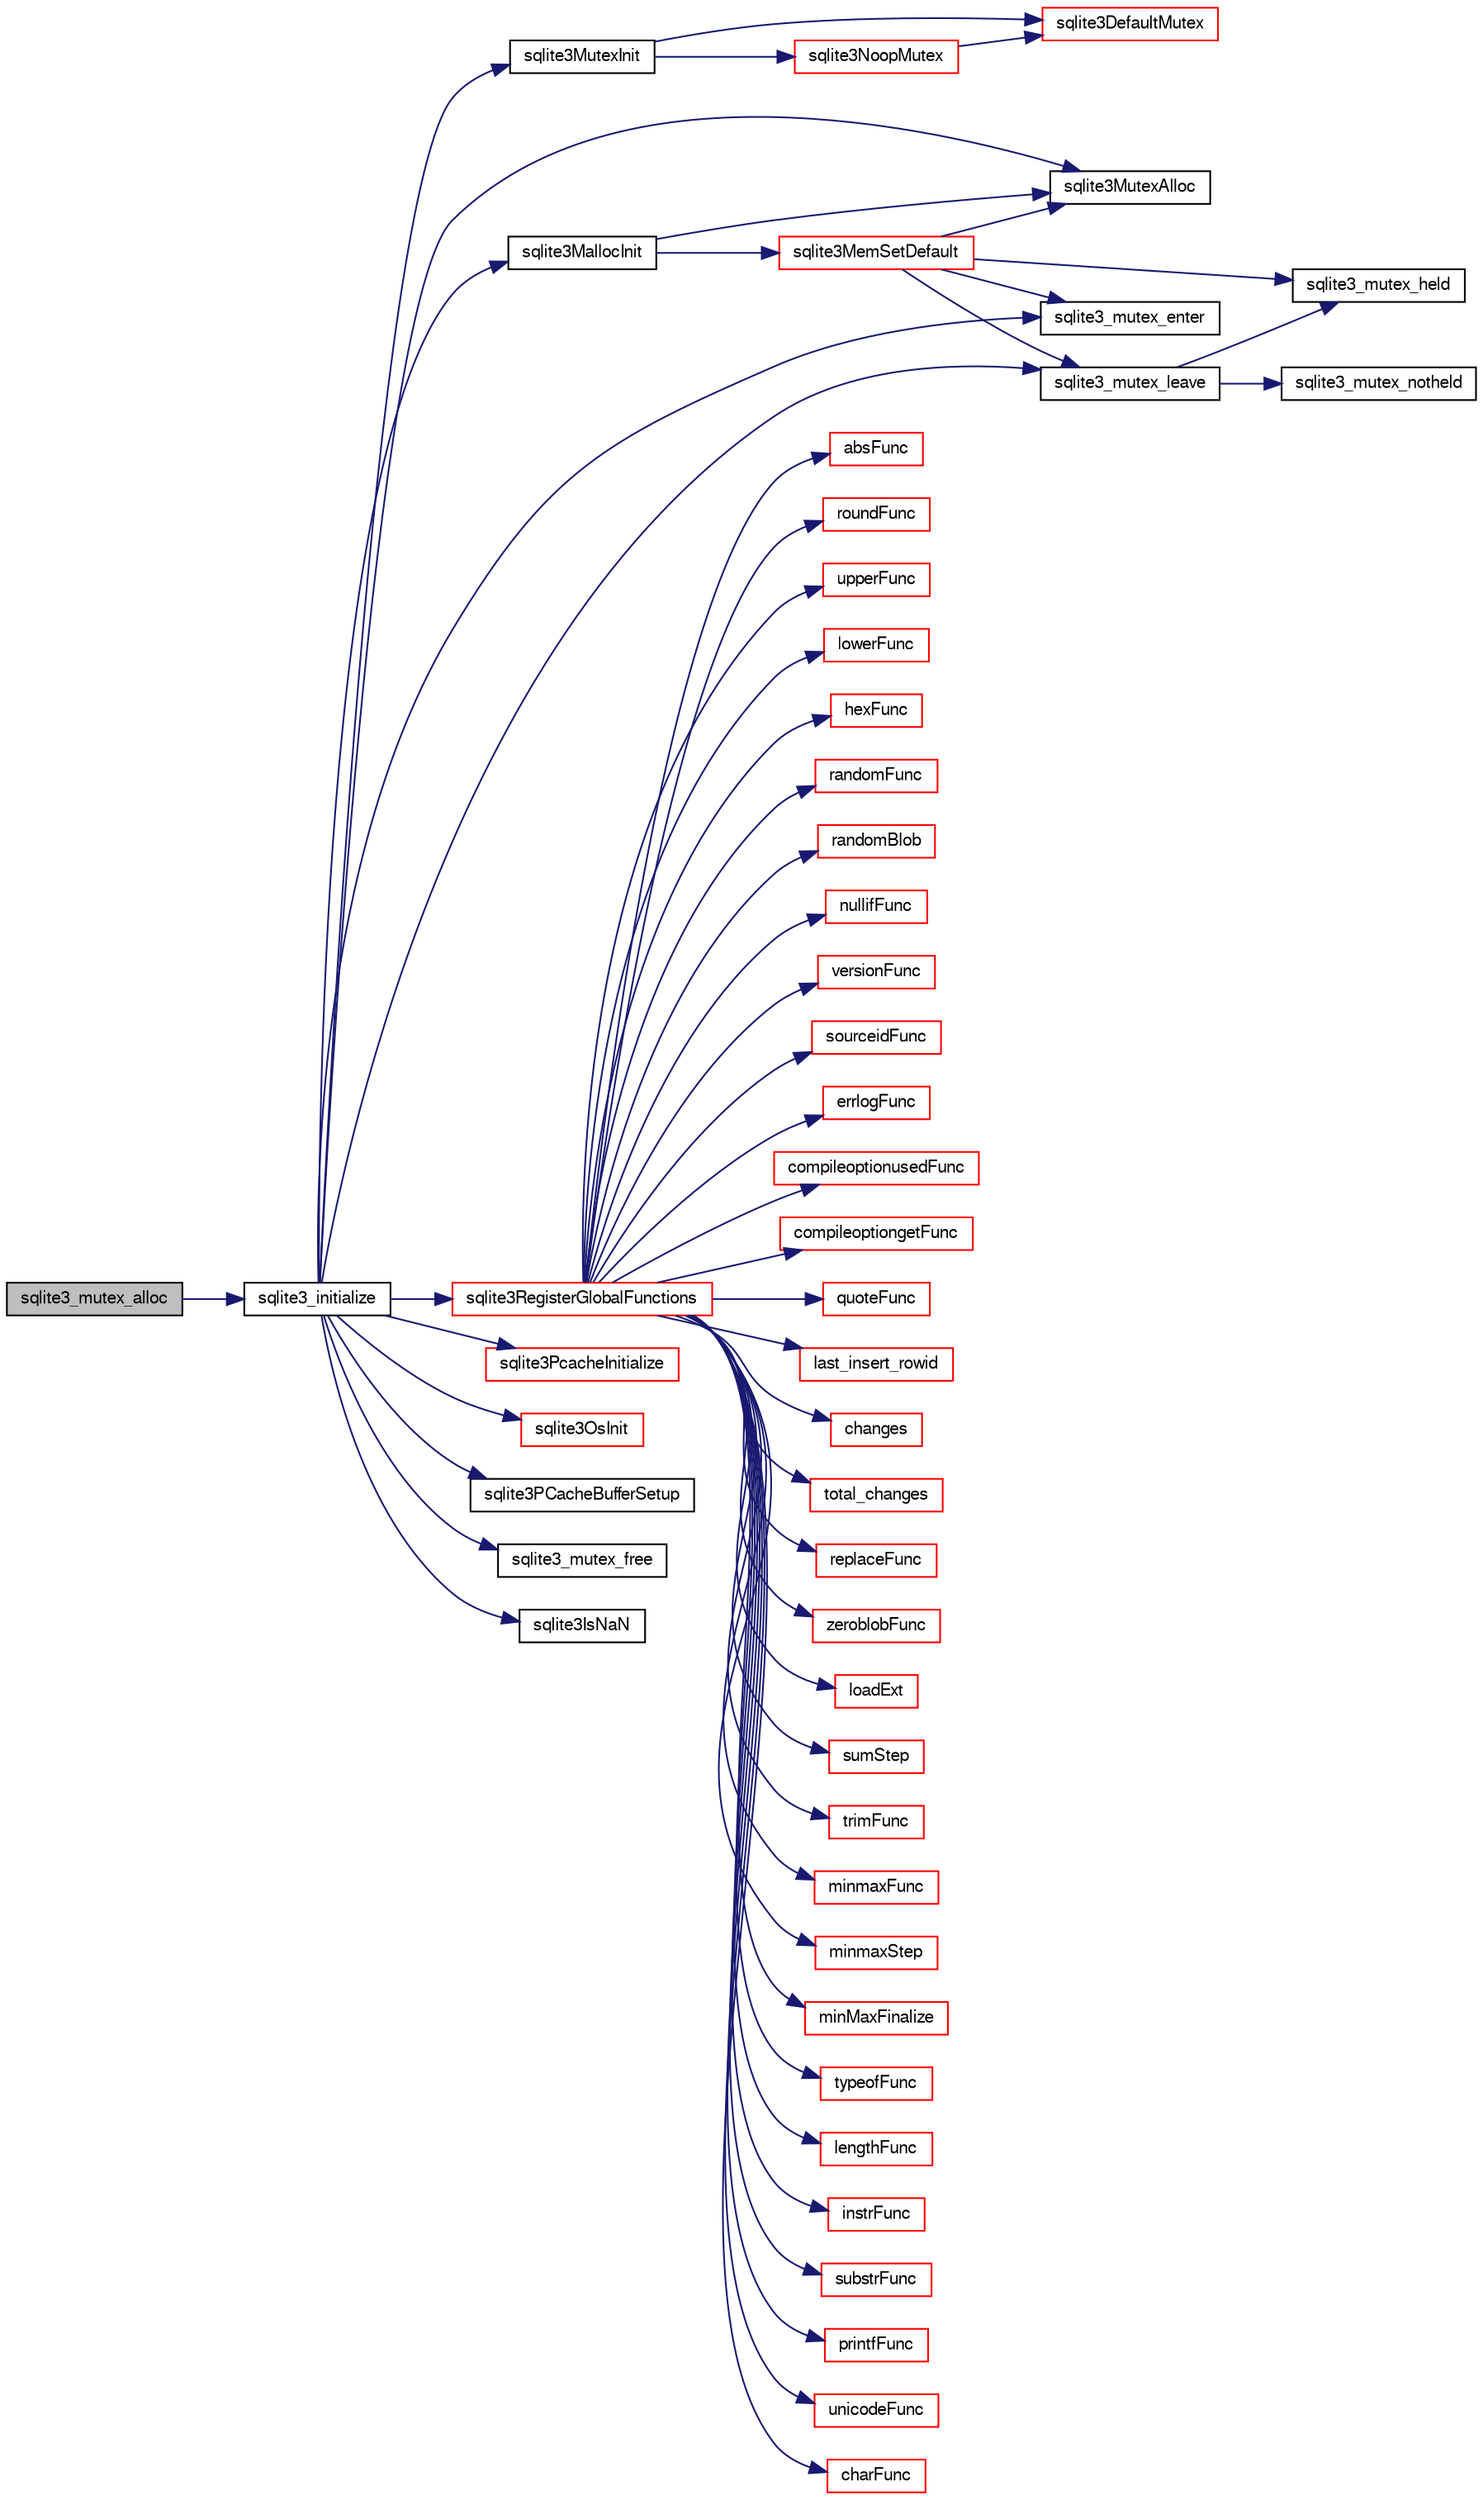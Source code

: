 digraph "sqlite3_mutex_alloc"
{
  edge [fontname="FreeSans",fontsize="10",labelfontname="FreeSans",labelfontsize="10"];
  node [fontname="FreeSans",fontsize="10",shape=record];
  rankdir="LR";
  Node44744 [label="sqlite3_mutex_alloc",height=0.2,width=0.4,color="black", fillcolor="grey75", style="filled", fontcolor="black"];
  Node44744 -> Node44745 [color="midnightblue",fontsize="10",style="solid",fontname="FreeSans"];
  Node44745 [label="sqlite3_initialize",height=0.2,width=0.4,color="black", fillcolor="white", style="filled",URL="$sqlite3_8c.html#ab0c0ee2d5d4cf8b28e9572296a8861df"];
  Node44745 -> Node44746 [color="midnightblue",fontsize="10",style="solid",fontname="FreeSans"];
  Node44746 [label="sqlite3MutexInit",height=0.2,width=0.4,color="black", fillcolor="white", style="filled",URL="$sqlite3_8c.html#a7906afcdd1cdb3d0007eb932398a1158"];
  Node44746 -> Node44747 [color="midnightblue",fontsize="10",style="solid",fontname="FreeSans"];
  Node44747 [label="sqlite3DefaultMutex",height=0.2,width=0.4,color="red", fillcolor="white", style="filled",URL="$sqlite3_8c.html#ac895a71e325f9b2f9b862f737c17aca8"];
  Node44746 -> Node44768 [color="midnightblue",fontsize="10",style="solid",fontname="FreeSans"];
  Node44768 [label="sqlite3NoopMutex",height=0.2,width=0.4,color="red", fillcolor="white", style="filled",URL="$sqlite3_8c.html#a09742cde9ef371d94f8201d2cdb543e4"];
  Node44768 -> Node44747 [color="midnightblue",fontsize="10",style="solid",fontname="FreeSans"];
  Node44745 -> Node44776 [color="midnightblue",fontsize="10",style="solid",fontname="FreeSans"];
  Node44776 [label="sqlite3MutexAlloc",height=0.2,width=0.4,color="black", fillcolor="white", style="filled",URL="$sqlite3_8c.html#a0e3f432ee581f6876b590e7ad7e84e19"];
  Node44745 -> Node44753 [color="midnightblue",fontsize="10",style="solid",fontname="FreeSans"];
  Node44753 [label="sqlite3_mutex_enter",height=0.2,width=0.4,color="black", fillcolor="white", style="filled",URL="$sqlite3_8c.html#a1c12cde690bd89f104de5cbad12a6bf5"];
  Node44745 -> Node44777 [color="midnightblue",fontsize="10",style="solid",fontname="FreeSans"];
  Node44777 [label="sqlite3MallocInit",height=0.2,width=0.4,color="black", fillcolor="white", style="filled",URL="$sqlite3_8c.html#a9e06f9e7cad0d83ce80ab493c9533552"];
  Node44777 -> Node44778 [color="midnightblue",fontsize="10",style="solid",fontname="FreeSans"];
  Node44778 [label="sqlite3MemSetDefault",height=0.2,width=0.4,color="red", fillcolor="white", style="filled",URL="$sqlite3_8c.html#a162fbfd727e92c5f8f72625b5ff62549"];
  Node44778 -> Node44776 [color="midnightblue",fontsize="10",style="solid",fontname="FreeSans"];
  Node44778 -> Node44753 [color="midnightblue",fontsize="10",style="solid",fontname="FreeSans"];
  Node44778 -> Node44759 [color="midnightblue",fontsize="10",style="solid",fontname="FreeSans"];
  Node44759 [label="sqlite3_mutex_leave",height=0.2,width=0.4,color="black", fillcolor="white", style="filled",URL="$sqlite3_8c.html#a5838d235601dbd3c1fa993555c6bcc93"];
  Node44759 -> Node44755 [color="midnightblue",fontsize="10",style="solid",fontname="FreeSans"];
  Node44755 [label="sqlite3_mutex_held",height=0.2,width=0.4,color="black", fillcolor="white", style="filled",URL="$sqlite3_8c.html#acf77da68932b6bc163c5e68547ecc3e7"];
  Node44759 -> Node44760 [color="midnightblue",fontsize="10",style="solid",fontname="FreeSans"];
  Node44760 [label="sqlite3_mutex_notheld",height=0.2,width=0.4,color="black", fillcolor="white", style="filled",URL="$sqlite3_8c.html#a83967c837c1c000d3b5adcfaa688f5dc"];
  Node44778 -> Node44755 [color="midnightblue",fontsize="10",style="solid",fontname="FreeSans"];
  Node44777 -> Node44776 [color="midnightblue",fontsize="10",style="solid",fontname="FreeSans"];
  Node44745 -> Node44759 [color="midnightblue",fontsize="10",style="solid",fontname="FreeSans"];
  Node44745 -> Node44872 [color="midnightblue",fontsize="10",style="solid",fontname="FreeSans"];
  Node44872 [label="sqlite3RegisterGlobalFunctions",height=0.2,width=0.4,color="red", fillcolor="white", style="filled",URL="$sqlite3_8c.html#a9f75bd111010f29e1b8d74344473c4ec"];
  Node44872 -> Node44873 [color="midnightblue",fontsize="10",style="solid",fontname="FreeSans"];
  Node44873 [label="trimFunc",height=0.2,width=0.4,color="red", fillcolor="white", style="filled",URL="$sqlite3_8c.html#afad56dbe7f08139a630156e644b14704"];
  Node44872 -> Node44886 [color="midnightblue",fontsize="10",style="solid",fontname="FreeSans"];
  Node44886 [label="minmaxFunc",height=0.2,width=0.4,color="red", fillcolor="white", style="filled",URL="$sqlite3_8c.html#a4d00f48b948fd73cb70bcfd1efc0bfb0"];
  Node44872 -> Node44895 [color="midnightblue",fontsize="10",style="solid",fontname="FreeSans"];
  Node44895 [label="minmaxStep",height=0.2,width=0.4,color="red", fillcolor="white", style="filled",URL="$sqlite3_8c.html#a5b4c0da0f3b61d7ff25ebd30aa22cca4"];
  Node44872 -> Node44899 [color="midnightblue",fontsize="10",style="solid",fontname="FreeSans"];
  Node44899 [label="minMaxFinalize",height=0.2,width=0.4,color="red", fillcolor="white", style="filled",URL="$sqlite3_8c.html#a0439dd90934a2dee93517c50884d5924"];
  Node44872 -> Node44900 [color="midnightblue",fontsize="10",style="solid",fontname="FreeSans"];
  Node44900 [label="typeofFunc",height=0.2,width=0.4,color="red", fillcolor="white", style="filled",URL="$sqlite3_8c.html#aba6c564ff0d6b017de448469d0fb243f"];
  Node44872 -> Node44901 [color="midnightblue",fontsize="10",style="solid",fontname="FreeSans"];
  Node44901 [label="lengthFunc",height=0.2,width=0.4,color="red", fillcolor="white", style="filled",URL="$sqlite3_8c.html#affdabf006c37c26a1c3e325badb83546"];
  Node44872 -> Node44906 [color="midnightblue",fontsize="10",style="solid",fontname="FreeSans"];
  Node44906 [label="instrFunc",height=0.2,width=0.4,color="red", fillcolor="white", style="filled",URL="$sqlite3_8c.html#a8f86ca540b92ac28aaefaa126170cf8c"];
  Node44872 -> Node44908 [color="midnightblue",fontsize="10",style="solid",fontname="FreeSans"];
  Node44908 [label="substrFunc",height=0.2,width=0.4,color="red", fillcolor="white", style="filled",URL="$sqlite3_8c.html#a8a8739d9af5589338113371e440b2734"];
  Node44872 -> Node44913 [color="midnightblue",fontsize="10",style="solid",fontname="FreeSans"];
  Node44913 [label="printfFunc",height=0.2,width=0.4,color="red", fillcolor="white", style="filled",URL="$sqlite3_8c.html#a80ca21d434c7c5b6668bee721331dda8"];
  Node44872 -> Node44915 [color="midnightblue",fontsize="10",style="solid",fontname="FreeSans"];
  Node44915 [label="unicodeFunc",height=0.2,width=0.4,color="red", fillcolor="white", style="filled",URL="$sqlite3_8c.html#a1d3d012cbe2276d8d713be80884db355"];
  Node44872 -> Node44917 [color="midnightblue",fontsize="10",style="solid",fontname="FreeSans"];
  Node44917 [label="charFunc",height=0.2,width=0.4,color="red", fillcolor="white", style="filled",URL="$sqlite3_8c.html#ab9b72ce47fcea3c3b92e816435a0fd91"];
  Node44872 -> Node44918 [color="midnightblue",fontsize="10",style="solid",fontname="FreeSans"];
  Node44918 [label="absFunc",height=0.2,width=0.4,color="red", fillcolor="white", style="filled",URL="$sqlite3_8c.html#af271994a34f441432d50d7095e0ed23d"];
  Node44872 -> Node44923 [color="midnightblue",fontsize="10",style="solid",fontname="FreeSans"];
  Node44923 [label="roundFunc",height=0.2,width=0.4,color="red", fillcolor="white", style="filled",URL="$sqlite3_8c.html#a8c444ba254edc27891111b76e7ba85e7"];
  Node44872 -> Node44926 [color="midnightblue",fontsize="10",style="solid",fontname="FreeSans"];
  Node44926 [label="upperFunc",height=0.2,width=0.4,color="red", fillcolor="white", style="filled",URL="$sqlite3_8c.html#a8f26e491f9fd893cdb476c577f39f260"];
  Node44872 -> Node44927 [color="midnightblue",fontsize="10",style="solid",fontname="FreeSans"];
  Node44927 [label="lowerFunc",height=0.2,width=0.4,color="red", fillcolor="white", style="filled",URL="$sqlite3_8c.html#a37a07e2d7c0cb4c521e9c334596c89a7"];
  Node44872 -> Node44928 [color="midnightblue",fontsize="10",style="solid",fontname="FreeSans"];
  Node44928 [label="hexFunc",height=0.2,width=0.4,color="red", fillcolor="white", style="filled",URL="$sqlite3_8c.html#a2e2cd151b75b794723d7c4f30fe57c8b"];
  Node44872 -> Node44929 [color="midnightblue",fontsize="10",style="solid",fontname="FreeSans"];
  Node44929 [label="randomFunc",height=0.2,width=0.4,color="red", fillcolor="white", style="filled",URL="$sqlite3_8c.html#a77905d2b2e1b154cf082f061cfa057dd"];
  Node44872 -> Node44933 [color="midnightblue",fontsize="10",style="solid",fontname="FreeSans"];
  Node44933 [label="randomBlob",height=0.2,width=0.4,color="red", fillcolor="white", style="filled",URL="$sqlite3_8c.html#a2b058708f7f26feb80fce84c3e375d64"];
  Node44872 -> Node44935 [color="midnightblue",fontsize="10",style="solid",fontname="FreeSans"];
  Node44935 [label="nullifFunc",height=0.2,width=0.4,color="red", fillcolor="white", style="filled",URL="$sqlite3_8c.html#aa677b6612cd4e6630438b729f56cd3e6"];
  Node44872 -> Node44936 [color="midnightblue",fontsize="10",style="solid",fontname="FreeSans"];
  Node44936 [label="versionFunc",height=0.2,width=0.4,color="red", fillcolor="white", style="filled",URL="$sqlite3_8c.html#a258a294d68fbf7c6ba528921b2a721bc"];
  Node44872 -> Node44938 [color="midnightblue",fontsize="10",style="solid",fontname="FreeSans"];
  Node44938 [label="sourceidFunc",height=0.2,width=0.4,color="red", fillcolor="white", style="filled",URL="$sqlite3_8c.html#a3ff22be898cc17c2a45a7fa605892c4a"];
  Node44872 -> Node44940 [color="midnightblue",fontsize="10",style="solid",fontname="FreeSans"];
  Node44940 [label="errlogFunc",height=0.2,width=0.4,color="red", fillcolor="white", style="filled",URL="$sqlite3_8c.html#a56d5c8e1f0a43e4c9f8864c27065393f"];
  Node44872 -> Node44941 [color="midnightblue",fontsize="10",style="solid",fontname="FreeSans"];
  Node44941 [label="compileoptionusedFunc",height=0.2,width=0.4,color="red", fillcolor="white", style="filled",URL="$sqlite3_8c.html#ab8caa7140383f5e738f29c859232145f"];
  Node44872 -> Node44944 [color="midnightblue",fontsize="10",style="solid",fontname="FreeSans"];
  Node44944 [label="compileoptiongetFunc",height=0.2,width=0.4,color="red", fillcolor="white", style="filled",URL="$sqlite3_8c.html#a9221f1bc427c499f548f1e50ad1033b0"];
  Node44872 -> Node44946 [color="midnightblue",fontsize="10",style="solid",fontname="FreeSans"];
  Node44946 [label="quoteFunc",height=0.2,width=0.4,color="red", fillcolor="white", style="filled",URL="$sqlite3_8c.html#a8e64c0ef376144dfad6a4a3d499056b8"];
  Node44872 -> Node44947 [color="midnightblue",fontsize="10",style="solid",fontname="FreeSans"];
  Node44947 [label="last_insert_rowid",height=0.2,width=0.4,color="red", fillcolor="white", style="filled",URL="$sqlite3_8c.html#a58bdb5411ca39965cee456c209725009"];
  Node44872 -> Node44949 [color="midnightblue",fontsize="10",style="solid",fontname="FreeSans"];
  Node44949 [label="changes",height=0.2,width=0.4,color="red", fillcolor="white", style="filled",URL="$sqlite3_8c.html#a098b9c6a88d2ab91cdcbd5ee0b4bfe7f"];
  Node44872 -> Node44951 [color="midnightblue",fontsize="10",style="solid",fontname="FreeSans"];
  Node44951 [label="total_changes",height=0.2,width=0.4,color="red", fillcolor="white", style="filled",URL="$sqlite3_8c.html#afad48d3e90d72263d3e8707f56d1ccc9"];
  Node44872 -> Node44953 [color="midnightblue",fontsize="10",style="solid",fontname="FreeSans"];
  Node44953 [label="replaceFunc",height=0.2,width=0.4,color="red", fillcolor="white", style="filled",URL="$sqlite3_8c.html#a752b98a7c55d204c397a4902b49b1ce4"];
  Node44872 -> Node44954 [color="midnightblue",fontsize="10",style="solid",fontname="FreeSans"];
  Node44954 [label="zeroblobFunc",height=0.2,width=0.4,color="red", fillcolor="white", style="filled",URL="$sqlite3_8c.html#a3b48be674f93ee89664ee4552afd3248"];
  Node44872 -> Node44957 [color="midnightblue",fontsize="10",style="solid",fontname="FreeSans"];
  Node44957 [label="loadExt",height=0.2,width=0.4,color="red", fillcolor="white", style="filled",URL="$sqlite3_8c.html#a9f9125be634178265fb95e98b8304548"];
  Node44872 -> Node44969 [color="midnightblue",fontsize="10",style="solid",fontname="FreeSans"];
  Node44969 [label="sumStep",height=0.2,width=0.4,color="red", fillcolor="white", style="filled",URL="$sqlite3_8c.html#a357caed2b7201c57a80525a53e3c7487"];
  Node44745 -> Node45020 [color="midnightblue",fontsize="10",style="solid",fontname="FreeSans"];
  Node45020 [label="sqlite3PcacheInitialize",height=0.2,width=0.4,color="red", fillcolor="white", style="filled",URL="$sqlite3_8c.html#a2902c61ddc88bea002c4d69fe4052b1f"];
  Node44745 -> Node45021 [color="midnightblue",fontsize="10",style="solid",fontname="FreeSans"];
  Node45021 [label="sqlite3OsInit",height=0.2,width=0.4,color="red", fillcolor="white", style="filled",URL="$sqlite3_8c.html#afeaa886fe1ca086a30fd278b1d069762"];
  Node44745 -> Node45025 [color="midnightblue",fontsize="10",style="solid",fontname="FreeSans"];
  Node45025 [label="sqlite3PCacheBufferSetup",height=0.2,width=0.4,color="black", fillcolor="white", style="filled",URL="$sqlite3_8c.html#ad18a1eebefdfbc4254f473f7b0101937"];
  Node44745 -> Node45026 [color="midnightblue",fontsize="10",style="solid",fontname="FreeSans"];
  Node45026 [label="sqlite3_mutex_free",height=0.2,width=0.4,color="black", fillcolor="white", style="filled",URL="$sqlite3_8c.html#a2db2e72e08f6873afa9c61b0ec726fec"];
  Node44745 -> Node44808 [color="midnightblue",fontsize="10",style="solid",fontname="FreeSans"];
  Node44808 [label="sqlite3IsNaN",height=0.2,width=0.4,color="black", fillcolor="white", style="filled",URL="$sqlite3_8c.html#aed4d78203877c3486765ccbc7feebb50"];
}
